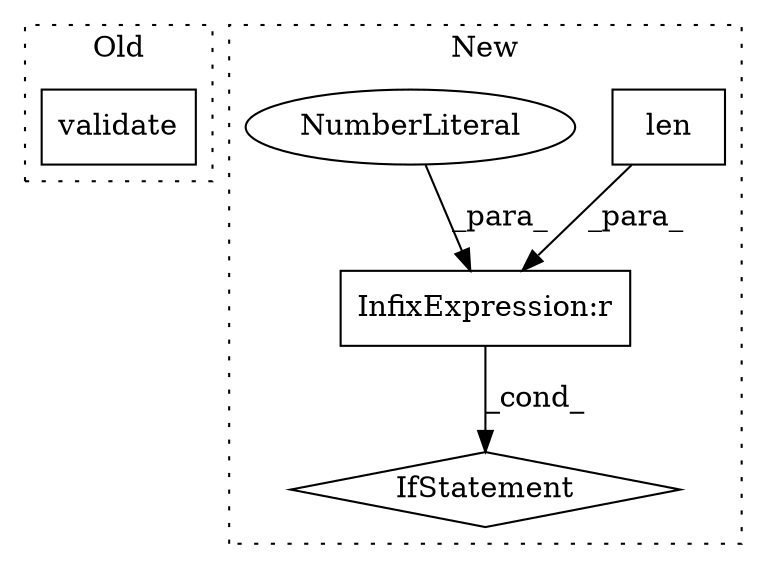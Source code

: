 digraph G {
subgraph cluster0 {
1 [label="validate" a="32" s="668,683" l="9,1" shape="box"];
label = "Old";
style="dotted";
}
subgraph cluster1 {
2 [label="len" a="32" s="836,860" l="4,1" shape="box"];
3 [label="InfixExpression:r" a="27" s="861" l="3" shape="box"];
4 [label="NumberLiteral" a="34" s="864" l="1" shape="ellipse"];
5 [label="IfStatement" a="25" s="832,865" l="4,2" shape="diamond"];
label = "New";
style="dotted";
}
2 -> 3 [label="_para_"];
3 -> 5 [label="_cond_"];
4 -> 3 [label="_para_"];
}